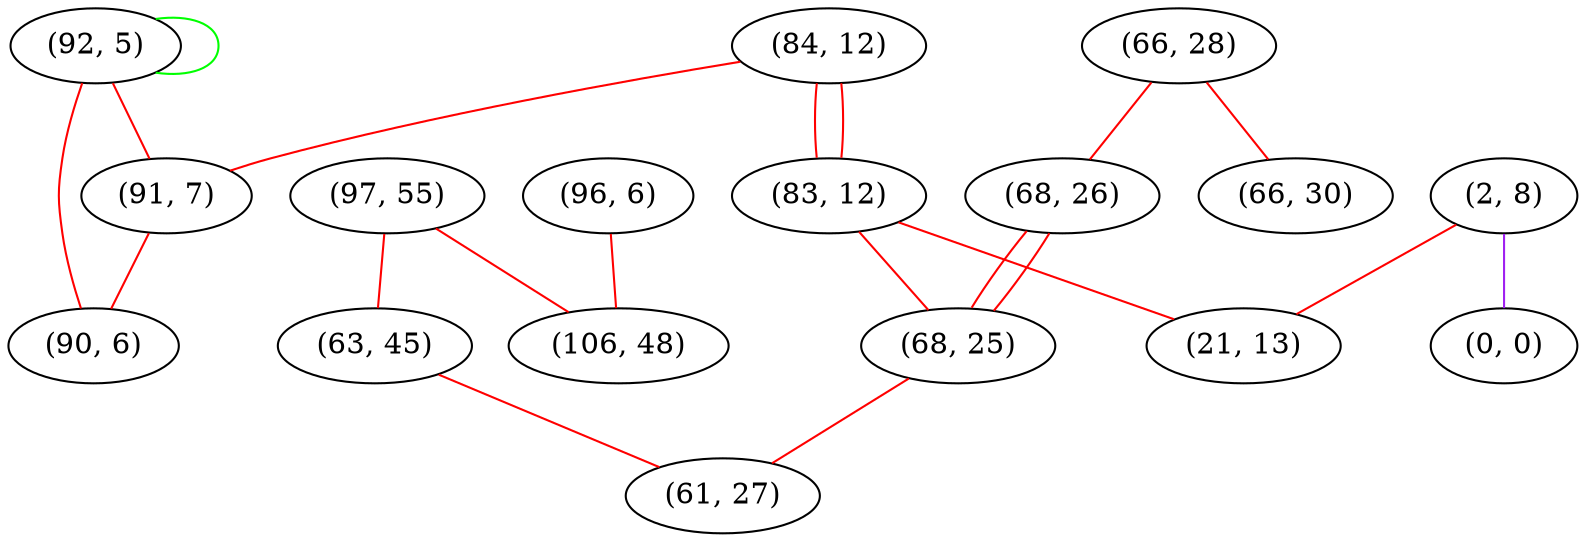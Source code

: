 graph "" {
"(92, 5)";
"(84, 12)";
"(66, 28)";
"(97, 55)";
"(2, 8)";
"(96, 6)";
"(66, 30)";
"(0, 0)";
"(68, 26)";
"(63, 45)";
"(83, 12)";
"(91, 7)";
"(106, 48)";
"(68, 25)";
"(90, 6)";
"(21, 13)";
"(61, 27)";
"(92, 5)" -- "(92, 5)"  [color=green, key=0, weight=2];
"(92, 5)" -- "(91, 7)"  [color=red, key=0, weight=1];
"(92, 5)" -- "(90, 6)"  [color=red, key=0, weight=1];
"(84, 12)" -- "(91, 7)"  [color=red, key=0, weight=1];
"(84, 12)" -- "(83, 12)"  [color=red, key=0, weight=1];
"(84, 12)" -- "(83, 12)"  [color=red, key=1, weight=1];
"(66, 28)" -- "(68, 26)"  [color=red, key=0, weight=1];
"(66, 28)" -- "(66, 30)"  [color=red, key=0, weight=1];
"(97, 55)" -- "(106, 48)"  [color=red, key=0, weight=1];
"(97, 55)" -- "(63, 45)"  [color=red, key=0, weight=1];
"(2, 8)" -- "(0, 0)"  [color=purple, key=0, weight=4];
"(2, 8)" -- "(21, 13)"  [color=red, key=0, weight=1];
"(96, 6)" -- "(106, 48)"  [color=red, key=0, weight=1];
"(68, 26)" -- "(68, 25)"  [color=red, key=0, weight=1];
"(68, 26)" -- "(68, 25)"  [color=red, key=1, weight=1];
"(63, 45)" -- "(61, 27)"  [color=red, key=0, weight=1];
"(83, 12)" -- "(68, 25)"  [color=red, key=0, weight=1];
"(83, 12)" -- "(21, 13)"  [color=red, key=0, weight=1];
"(91, 7)" -- "(90, 6)"  [color=red, key=0, weight=1];
"(68, 25)" -- "(61, 27)"  [color=red, key=0, weight=1];
}
